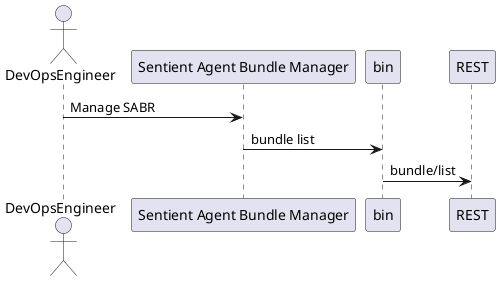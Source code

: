 @startuml


actor "DevOpsEngineer" as devops




devops -> "Sentient Agent Bundle Manager": Manage SABR
"Sentient Agent Bundle Manager" -> bin: bundle list
bin -> REST: bundle/list



@enduml
